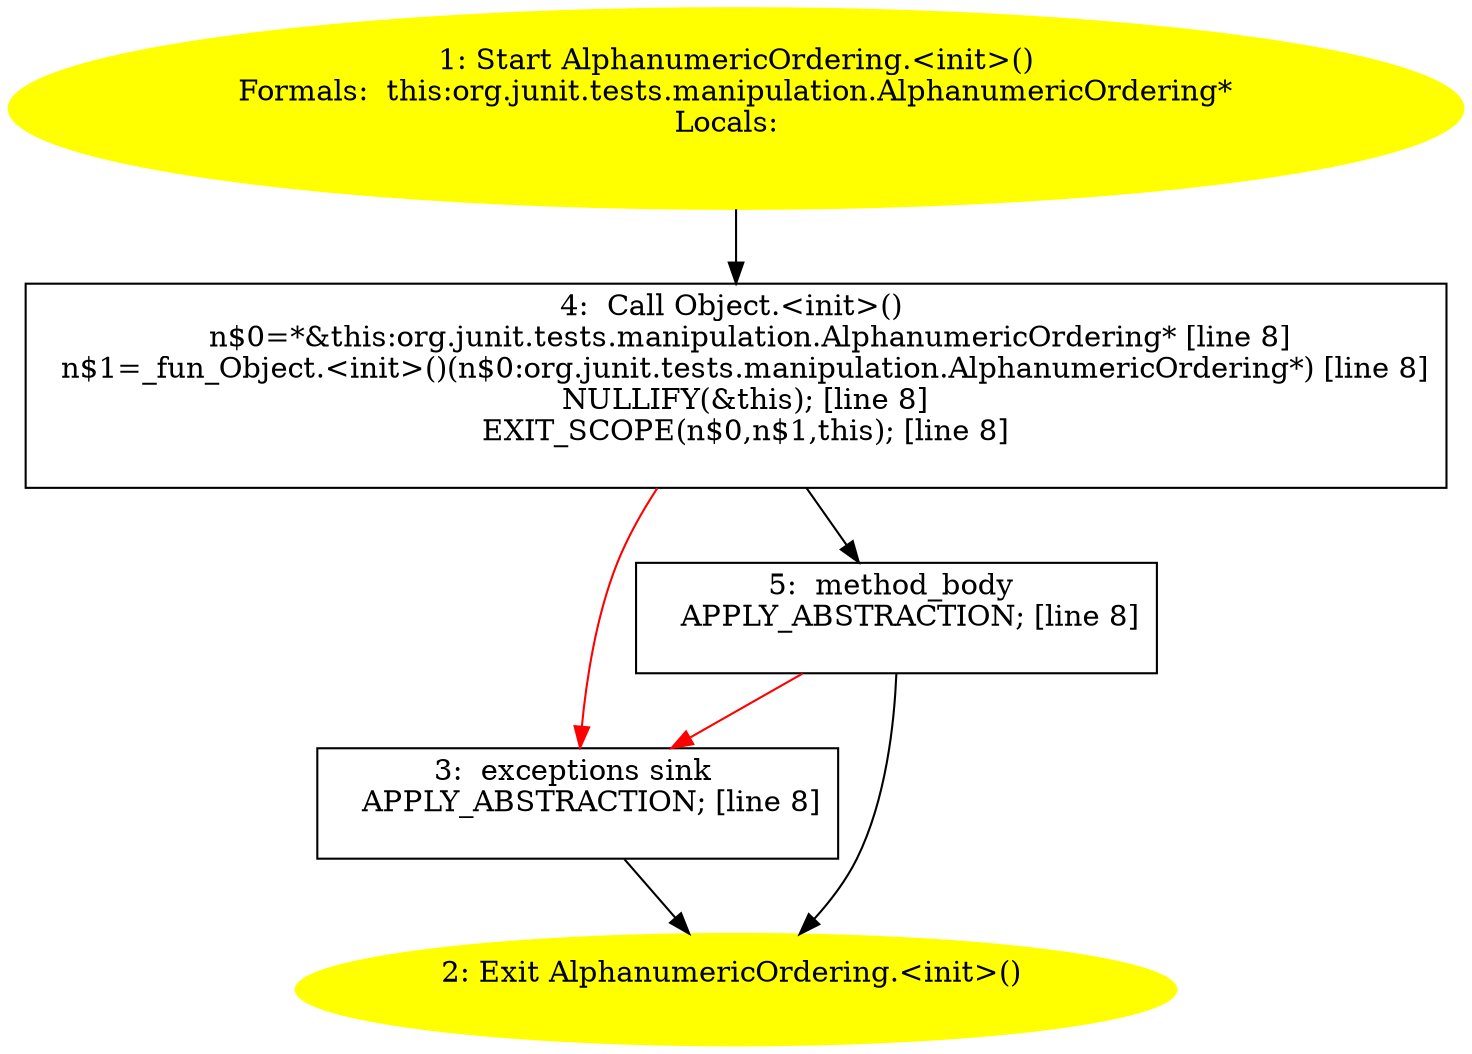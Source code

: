 /* @generated */
digraph cfg {
"org.junit.tests.manipulation.AlphanumericOrdering.<init>().c416ec0824e7b8af5b352e2f2e1f080f_1" [label="1: Start AlphanumericOrdering.<init>()\nFormals:  this:org.junit.tests.manipulation.AlphanumericOrdering*\nLocals:  \n  " color=yellow style=filled]
	

	 "org.junit.tests.manipulation.AlphanumericOrdering.<init>().c416ec0824e7b8af5b352e2f2e1f080f_1" -> "org.junit.tests.manipulation.AlphanumericOrdering.<init>().c416ec0824e7b8af5b352e2f2e1f080f_4" ;
"org.junit.tests.manipulation.AlphanumericOrdering.<init>().c416ec0824e7b8af5b352e2f2e1f080f_2" [label="2: Exit AlphanumericOrdering.<init>() \n  " color=yellow style=filled]
	

"org.junit.tests.manipulation.AlphanumericOrdering.<init>().c416ec0824e7b8af5b352e2f2e1f080f_3" [label="3:  exceptions sink \n   APPLY_ABSTRACTION; [line 8]\n " shape="box"]
	

	 "org.junit.tests.manipulation.AlphanumericOrdering.<init>().c416ec0824e7b8af5b352e2f2e1f080f_3" -> "org.junit.tests.manipulation.AlphanumericOrdering.<init>().c416ec0824e7b8af5b352e2f2e1f080f_2" ;
"org.junit.tests.manipulation.AlphanumericOrdering.<init>().c416ec0824e7b8af5b352e2f2e1f080f_4" [label="4:  Call Object.<init>() \n   n$0=*&this:org.junit.tests.manipulation.AlphanumericOrdering* [line 8]\n  n$1=_fun_Object.<init>()(n$0:org.junit.tests.manipulation.AlphanumericOrdering*) [line 8]\n  NULLIFY(&this); [line 8]\n  EXIT_SCOPE(n$0,n$1,this); [line 8]\n " shape="box"]
	

	 "org.junit.tests.manipulation.AlphanumericOrdering.<init>().c416ec0824e7b8af5b352e2f2e1f080f_4" -> "org.junit.tests.manipulation.AlphanumericOrdering.<init>().c416ec0824e7b8af5b352e2f2e1f080f_5" ;
	 "org.junit.tests.manipulation.AlphanumericOrdering.<init>().c416ec0824e7b8af5b352e2f2e1f080f_4" -> "org.junit.tests.manipulation.AlphanumericOrdering.<init>().c416ec0824e7b8af5b352e2f2e1f080f_3" [color="red" ];
"org.junit.tests.manipulation.AlphanumericOrdering.<init>().c416ec0824e7b8af5b352e2f2e1f080f_5" [label="5:  method_body \n   APPLY_ABSTRACTION; [line 8]\n " shape="box"]
	

	 "org.junit.tests.manipulation.AlphanumericOrdering.<init>().c416ec0824e7b8af5b352e2f2e1f080f_5" -> "org.junit.tests.manipulation.AlphanumericOrdering.<init>().c416ec0824e7b8af5b352e2f2e1f080f_2" ;
	 "org.junit.tests.manipulation.AlphanumericOrdering.<init>().c416ec0824e7b8af5b352e2f2e1f080f_5" -> "org.junit.tests.manipulation.AlphanumericOrdering.<init>().c416ec0824e7b8af5b352e2f2e1f080f_3" [color="red" ];
}
